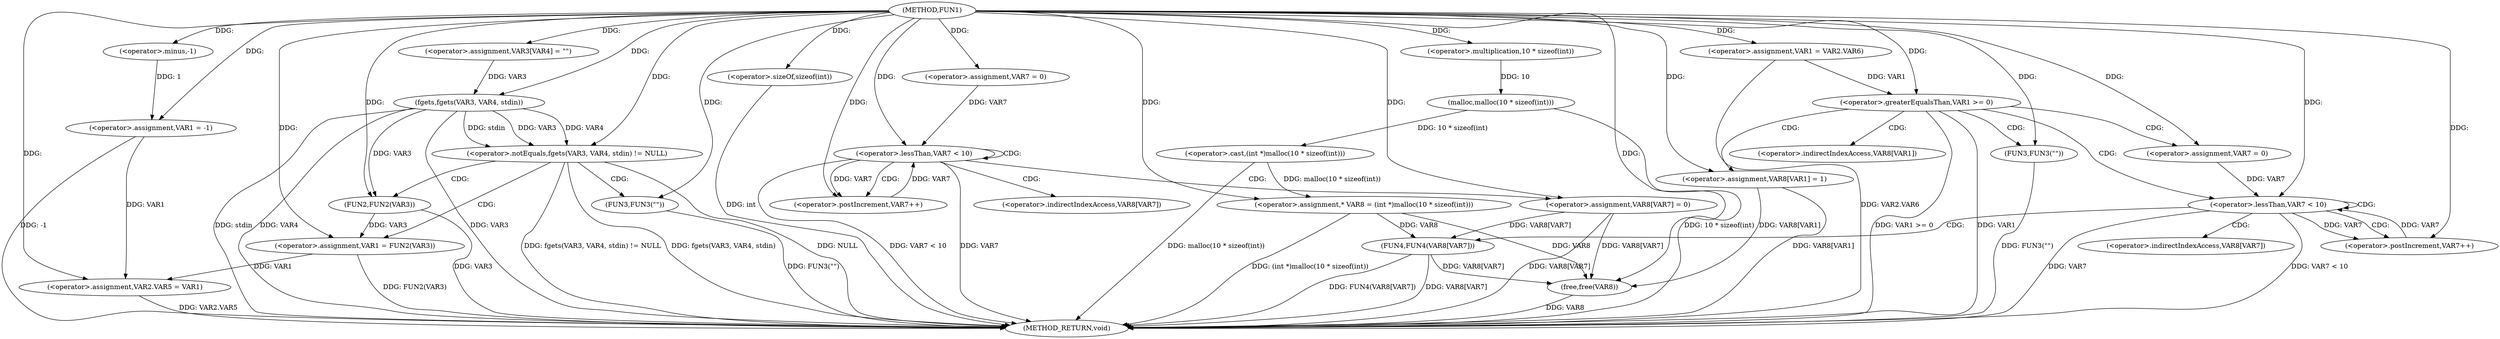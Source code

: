 digraph FUN1 {  
"1000100" [label = "(METHOD,FUN1)" ]
"1000198" [label = "(METHOD_RETURN,void)" ]
"1000104" [label = "(<operator>.assignment,VAR1 = -1)" ]
"1000106" [label = "(<operator>.minus,-1)" ]
"1000110" [label = "(<operator>.assignment,VAR3[VAR4] = \"\")" ]
"1000114" [label = "(<operator>.notEquals,fgets(VAR3, VAR4, stdin) != NULL)" ]
"1000115" [label = "(fgets,fgets(VAR3, VAR4, stdin))" ]
"1000121" [label = "(<operator>.assignment,VAR1 = FUN2(VAR3))" ]
"1000123" [label = "(FUN2,FUN2(VAR3))" ]
"1000127" [label = "(FUN3,FUN3(\"\"))" ]
"1000129" [label = "(<operator>.assignment,VAR2.VAR5 = VAR1)" ]
"1000136" [label = "(<operator>.assignment,VAR1 = VAR2.VAR6)" ]
"1000144" [label = "(<operator>.assignment,* VAR8 = (int *)malloc(10 * sizeof(int)))" ]
"1000146" [label = "(<operator>.cast,(int *)malloc(10 * sizeof(int)))" ]
"1000148" [label = "(malloc,malloc(10 * sizeof(int)))" ]
"1000149" [label = "(<operator>.multiplication,10 * sizeof(int))" ]
"1000151" [label = "(<operator>.sizeOf,sizeof(int))" ]
"1000154" [label = "(<operator>.assignment,VAR7 = 0)" ]
"1000157" [label = "(<operator>.lessThan,VAR7 < 10)" ]
"1000160" [label = "(<operator>.postIncrement,VAR7++)" ]
"1000163" [label = "(<operator>.assignment,VAR8[VAR7] = 0)" ]
"1000169" [label = "(<operator>.greaterEqualsThan,VAR1 >= 0)" ]
"1000173" [label = "(<operator>.assignment,VAR8[VAR1] = 1)" ]
"1000179" [label = "(<operator>.assignment,VAR7 = 0)" ]
"1000182" [label = "(<operator>.lessThan,VAR7 < 10)" ]
"1000185" [label = "(<operator>.postIncrement,VAR7++)" ]
"1000188" [label = "(FUN4,FUN4(VAR8[VAR7]))" ]
"1000194" [label = "(FUN3,FUN3(\"\"))" ]
"1000196" [label = "(free,free(VAR8))" ]
"1000164" [label = "(<operator>.indirectIndexAccess,VAR8[VAR7])" ]
"1000174" [label = "(<operator>.indirectIndexAccess,VAR8[VAR1])" ]
"1000189" [label = "(<operator>.indirectIndexAccess,VAR8[VAR7])" ]
  "1000194" -> "1000198"  [ label = "DDG: FUN3(\"\")"] 
  "1000169" -> "1000198"  [ label = "DDG: VAR1 >= 0"] 
  "1000157" -> "1000198"  [ label = "DDG: VAR7 < 10"] 
  "1000121" -> "1000198"  [ label = "DDG: FUN2(VAR3)"] 
  "1000151" -> "1000198"  [ label = "DDG: int"] 
  "1000127" -> "1000198"  [ label = "DDG: FUN3(\"\")"] 
  "1000115" -> "1000198"  [ label = "DDG: stdin"] 
  "1000196" -> "1000198"  [ label = "DDG: VAR8"] 
  "1000169" -> "1000198"  [ label = "DDG: VAR1"] 
  "1000136" -> "1000198"  [ label = "DDG: VAR2.VAR6"] 
  "1000114" -> "1000198"  [ label = "DDG: NULL"] 
  "1000123" -> "1000198"  [ label = "DDG: VAR3"] 
  "1000182" -> "1000198"  [ label = "DDG: VAR7 < 10"] 
  "1000188" -> "1000198"  [ label = "DDG: FUN4(VAR8[VAR7])"] 
  "1000115" -> "1000198"  [ label = "DDG: VAR4"] 
  "1000129" -> "1000198"  [ label = "DDG: VAR2.VAR5"] 
  "1000163" -> "1000198"  [ label = "DDG: VAR8[VAR7]"] 
  "1000114" -> "1000198"  [ label = "DDG: fgets(VAR3, VAR4, stdin) != NULL"] 
  "1000188" -> "1000198"  [ label = "DDG: VAR8[VAR7]"] 
  "1000157" -> "1000198"  [ label = "DDG: VAR7"] 
  "1000114" -> "1000198"  [ label = "DDG: fgets(VAR3, VAR4, stdin)"] 
  "1000148" -> "1000198"  [ label = "DDG: 10 * sizeof(int)"] 
  "1000146" -> "1000198"  [ label = "DDG: malloc(10 * sizeof(int))"] 
  "1000144" -> "1000198"  [ label = "DDG: (int *)malloc(10 * sizeof(int))"] 
  "1000115" -> "1000198"  [ label = "DDG: VAR3"] 
  "1000182" -> "1000198"  [ label = "DDG: VAR7"] 
  "1000173" -> "1000198"  [ label = "DDG: VAR8[VAR1]"] 
  "1000104" -> "1000198"  [ label = "DDG: -1"] 
  "1000106" -> "1000104"  [ label = "DDG: 1"] 
  "1000100" -> "1000104"  [ label = "DDG: "] 
  "1000100" -> "1000106"  [ label = "DDG: "] 
  "1000100" -> "1000110"  [ label = "DDG: "] 
  "1000115" -> "1000114"  [ label = "DDG: VAR3"] 
  "1000115" -> "1000114"  [ label = "DDG: VAR4"] 
  "1000115" -> "1000114"  [ label = "DDG: stdin"] 
  "1000110" -> "1000115"  [ label = "DDG: VAR3"] 
  "1000100" -> "1000115"  [ label = "DDG: "] 
  "1000100" -> "1000114"  [ label = "DDG: "] 
  "1000123" -> "1000121"  [ label = "DDG: VAR3"] 
  "1000100" -> "1000121"  [ label = "DDG: "] 
  "1000115" -> "1000123"  [ label = "DDG: VAR3"] 
  "1000100" -> "1000123"  [ label = "DDG: "] 
  "1000100" -> "1000127"  [ label = "DDG: "] 
  "1000104" -> "1000129"  [ label = "DDG: VAR1"] 
  "1000121" -> "1000129"  [ label = "DDG: VAR1"] 
  "1000100" -> "1000129"  [ label = "DDG: "] 
  "1000100" -> "1000136"  [ label = "DDG: "] 
  "1000146" -> "1000144"  [ label = "DDG: malloc(10 * sizeof(int))"] 
  "1000100" -> "1000144"  [ label = "DDG: "] 
  "1000148" -> "1000146"  [ label = "DDG: 10 * sizeof(int)"] 
  "1000149" -> "1000148"  [ label = "DDG: 10"] 
  "1000100" -> "1000149"  [ label = "DDG: "] 
  "1000100" -> "1000151"  [ label = "DDG: "] 
  "1000100" -> "1000154"  [ label = "DDG: "] 
  "1000154" -> "1000157"  [ label = "DDG: VAR7"] 
  "1000160" -> "1000157"  [ label = "DDG: VAR7"] 
  "1000100" -> "1000157"  [ label = "DDG: "] 
  "1000157" -> "1000160"  [ label = "DDG: VAR7"] 
  "1000100" -> "1000160"  [ label = "DDG: "] 
  "1000100" -> "1000163"  [ label = "DDG: "] 
  "1000136" -> "1000169"  [ label = "DDG: VAR1"] 
  "1000100" -> "1000169"  [ label = "DDG: "] 
  "1000100" -> "1000173"  [ label = "DDG: "] 
  "1000100" -> "1000179"  [ label = "DDG: "] 
  "1000185" -> "1000182"  [ label = "DDG: VAR7"] 
  "1000179" -> "1000182"  [ label = "DDG: VAR7"] 
  "1000100" -> "1000182"  [ label = "DDG: "] 
  "1000182" -> "1000185"  [ label = "DDG: VAR7"] 
  "1000100" -> "1000185"  [ label = "DDG: "] 
  "1000163" -> "1000188"  [ label = "DDG: VAR8[VAR7]"] 
  "1000144" -> "1000188"  [ label = "DDG: VAR8"] 
  "1000100" -> "1000194"  [ label = "DDG: "] 
  "1000163" -> "1000196"  [ label = "DDG: VAR8[VAR7]"] 
  "1000188" -> "1000196"  [ label = "DDG: VAR8[VAR7]"] 
  "1000144" -> "1000196"  [ label = "DDG: VAR8"] 
  "1000173" -> "1000196"  [ label = "DDG: VAR8[VAR1]"] 
  "1000100" -> "1000196"  [ label = "DDG: "] 
  "1000114" -> "1000121"  [ label = "CDG: "] 
  "1000114" -> "1000127"  [ label = "CDG: "] 
  "1000114" -> "1000123"  [ label = "CDG: "] 
  "1000157" -> "1000163"  [ label = "CDG: "] 
  "1000157" -> "1000164"  [ label = "CDG: "] 
  "1000157" -> "1000160"  [ label = "CDG: "] 
  "1000157" -> "1000157"  [ label = "CDG: "] 
  "1000169" -> "1000174"  [ label = "CDG: "] 
  "1000169" -> "1000173"  [ label = "CDG: "] 
  "1000169" -> "1000179"  [ label = "CDG: "] 
  "1000169" -> "1000182"  [ label = "CDG: "] 
  "1000169" -> "1000194"  [ label = "CDG: "] 
  "1000182" -> "1000188"  [ label = "CDG: "] 
  "1000182" -> "1000182"  [ label = "CDG: "] 
  "1000182" -> "1000189"  [ label = "CDG: "] 
  "1000182" -> "1000185"  [ label = "CDG: "] 
}
